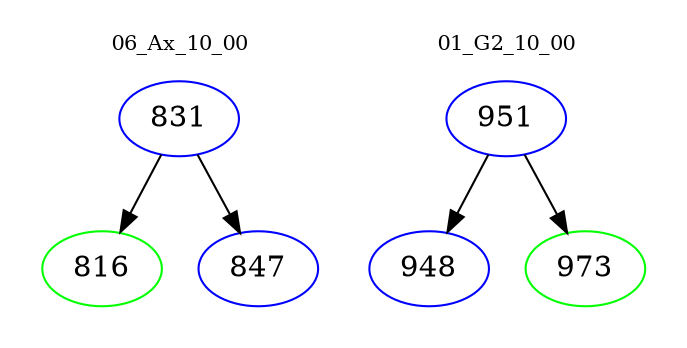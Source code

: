 digraph{
subgraph cluster_0 {
color = white
label = "06_Ax_10_00";
fontsize=10;
T0_831 [label="831", color="blue"]
T0_831 -> T0_816 [color="black"]
T0_816 [label="816", color="green"]
T0_831 -> T0_847 [color="black"]
T0_847 [label="847", color="blue"]
}
subgraph cluster_1 {
color = white
label = "01_G2_10_00";
fontsize=10;
T1_951 [label="951", color="blue"]
T1_951 -> T1_948 [color="black"]
T1_948 [label="948", color="blue"]
T1_951 -> T1_973 [color="black"]
T1_973 [label="973", color="green"]
}
}
